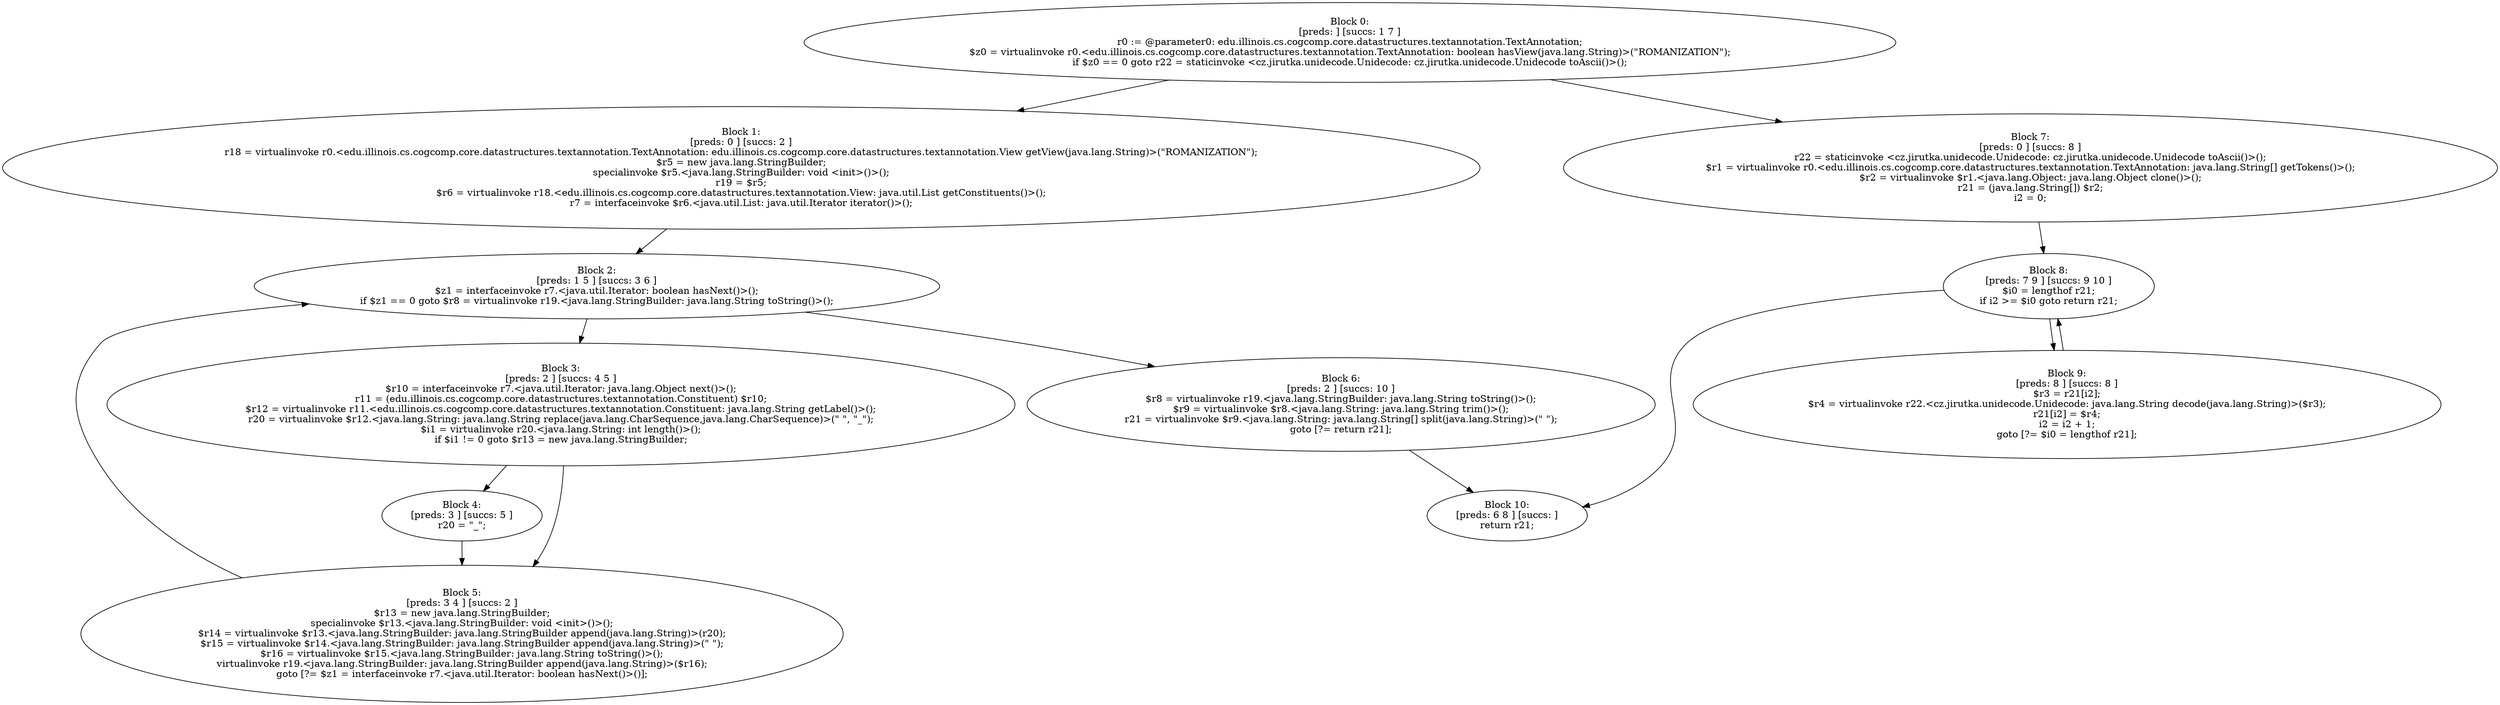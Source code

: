 digraph "unitGraph" {
    "Block 0:
[preds: ] [succs: 1 7 ]
r0 := @parameter0: edu.illinois.cs.cogcomp.core.datastructures.textannotation.TextAnnotation;
$z0 = virtualinvoke r0.<edu.illinois.cs.cogcomp.core.datastructures.textannotation.TextAnnotation: boolean hasView(java.lang.String)>(\"ROMANIZATION\");
if $z0 == 0 goto r22 = staticinvoke <cz.jirutka.unidecode.Unidecode: cz.jirutka.unidecode.Unidecode toAscii()>();
"
    "Block 1:
[preds: 0 ] [succs: 2 ]
r18 = virtualinvoke r0.<edu.illinois.cs.cogcomp.core.datastructures.textannotation.TextAnnotation: edu.illinois.cs.cogcomp.core.datastructures.textannotation.View getView(java.lang.String)>(\"ROMANIZATION\");
$r5 = new java.lang.StringBuilder;
specialinvoke $r5.<java.lang.StringBuilder: void <init>()>();
r19 = $r5;
$r6 = virtualinvoke r18.<edu.illinois.cs.cogcomp.core.datastructures.textannotation.View: java.util.List getConstituents()>();
r7 = interfaceinvoke $r6.<java.util.List: java.util.Iterator iterator()>();
"
    "Block 2:
[preds: 1 5 ] [succs: 3 6 ]
$z1 = interfaceinvoke r7.<java.util.Iterator: boolean hasNext()>();
if $z1 == 0 goto $r8 = virtualinvoke r19.<java.lang.StringBuilder: java.lang.String toString()>();
"
    "Block 3:
[preds: 2 ] [succs: 4 5 ]
$r10 = interfaceinvoke r7.<java.util.Iterator: java.lang.Object next()>();
r11 = (edu.illinois.cs.cogcomp.core.datastructures.textannotation.Constituent) $r10;
$r12 = virtualinvoke r11.<edu.illinois.cs.cogcomp.core.datastructures.textannotation.Constituent: java.lang.String getLabel()>();
r20 = virtualinvoke $r12.<java.lang.String: java.lang.String replace(java.lang.CharSequence,java.lang.CharSequence)>(\" \", \"_\");
$i1 = virtualinvoke r20.<java.lang.String: int length()>();
if $i1 != 0 goto $r13 = new java.lang.StringBuilder;
"
    "Block 4:
[preds: 3 ] [succs: 5 ]
r20 = \"_\";
"
    "Block 5:
[preds: 3 4 ] [succs: 2 ]
$r13 = new java.lang.StringBuilder;
specialinvoke $r13.<java.lang.StringBuilder: void <init>()>();
$r14 = virtualinvoke $r13.<java.lang.StringBuilder: java.lang.StringBuilder append(java.lang.String)>(r20);
$r15 = virtualinvoke $r14.<java.lang.StringBuilder: java.lang.StringBuilder append(java.lang.String)>(\" \");
$r16 = virtualinvoke $r15.<java.lang.StringBuilder: java.lang.String toString()>();
virtualinvoke r19.<java.lang.StringBuilder: java.lang.StringBuilder append(java.lang.String)>($r16);
goto [?= $z1 = interfaceinvoke r7.<java.util.Iterator: boolean hasNext()>()];
"
    "Block 6:
[preds: 2 ] [succs: 10 ]
$r8 = virtualinvoke r19.<java.lang.StringBuilder: java.lang.String toString()>();
$r9 = virtualinvoke $r8.<java.lang.String: java.lang.String trim()>();
r21 = virtualinvoke $r9.<java.lang.String: java.lang.String[] split(java.lang.String)>(\" \");
goto [?= return r21];
"
    "Block 7:
[preds: 0 ] [succs: 8 ]
r22 = staticinvoke <cz.jirutka.unidecode.Unidecode: cz.jirutka.unidecode.Unidecode toAscii()>();
$r1 = virtualinvoke r0.<edu.illinois.cs.cogcomp.core.datastructures.textannotation.TextAnnotation: java.lang.String[] getTokens()>();
$r2 = virtualinvoke $r1.<java.lang.Object: java.lang.Object clone()>();
r21 = (java.lang.String[]) $r2;
i2 = 0;
"
    "Block 8:
[preds: 7 9 ] [succs: 9 10 ]
$i0 = lengthof r21;
if i2 >= $i0 goto return r21;
"
    "Block 9:
[preds: 8 ] [succs: 8 ]
$r3 = r21[i2];
$r4 = virtualinvoke r22.<cz.jirutka.unidecode.Unidecode: java.lang.String decode(java.lang.String)>($r3);
r21[i2] = $r4;
i2 = i2 + 1;
goto [?= $i0 = lengthof r21];
"
    "Block 10:
[preds: 6 8 ] [succs: ]
return r21;
"
    "Block 0:
[preds: ] [succs: 1 7 ]
r0 := @parameter0: edu.illinois.cs.cogcomp.core.datastructures.textannotation.TextAnnotation;
$z0 = virtualinvoke r0.<edu.illinois.cs.cogcomp.core.datastructures.textannotation.TextAnnotation: boolean hasView(java.lang.String)>(\"ROMANIZATION\");
if $z0 == 0 goto r22 = staticinvoke <cz.jirutka.unidecode.Unidecode: cz.jirutka.unidecode.Unidecode toAscii()>();
"->"Block 1:
[preds: 0 ] [succs: 2 ]
r18 = virtualinvoke r0.<edu.illinois.cs.cogcomp.core.datastructures.textannotation.TextAnnotation: edu.illinois.cs.cogcomp.core.datastructures.textannotation.View getView(java.lang.String)>(\"ROMANIZATION\");
$r5 = new java.lang.StringBuilder;
specialinvoke $r5.<java.lang.StringBuilder: void <init>()>();
r19 = $r5;
$r6 = virtualinvoke r18.<edu.illinois.cs.cogcomp.core.datastructures.textannotation.View: java.util.List getConstituents()>();
r7 = interfaceinvoke $r6.<java.util.List: java.util.Iterator iterator()>();
";
    "Block 0:
[preds: ] [succs: 1 7 ]
r0 := @parameter0: edu.illinois.cs.cogcomp.core.datastructures.textannotation.TextAnnotation;
$z0 = virtualinvoke r0.<edu.illinois.cs.cogcomp.core.datastructures.textannotation.TextAnnotation: boolean hasView(java.lang.String)>(\"ROMANIZATION\");
if $z0 == 0 goto r22 = staticinvoke <cz.jirutka.unidecode.Unidecode: cz.jirutka.unidecode.Unidecode toAscii()>();
"->"Block 7:
[preds: 0 ] [succs: 8 ]
r22 = staticinvoke <cz.jirutka.unidecode.Unidecode: cz.jirutka.unidecode.Unidecode toAscii()>();
$r1 = virtualinvoke r0.<edu.illinois.cs.cogcomp.core.datastructures.textannotation.TextAnnotation: java.lang.String[] getTokens()>();
$r2 = virtualinvoke $r1.<java.lang.Object: java.lang.Object clone()>();
r21 = (java.lang.String[]) $r2;
i2 = 0;
";
    "Block 1:
[preds: 0 ] [succs: 2 ]
r18 = virtualinvoke r0.<edu.illinois.cs.cogcomp.core.datastructures.textannotation.TextAnnotation: edu.illinois.cs.cogcomp.core.datastructures.textannotation.View getView(java.lang.String)>(\"ROMANIZATION\");
$r5 = new java.lang.StringBuilder;
specialinvoke $r5.<java.lang.StringBuilder: void <init>()>();
r19 = $r5;
$r6 = virtualinvoke r18.<edu.illinois.cs.cogcomp.core.datastructures.textannotation.View: java.util.List getConstituents()>();
r7 = interfaceinvoke $r6.<java.util.List: java.util.Iterator iterator()>();
"->"Block 2:
[preds: 1 5 ] [succs: 3 6 ]
$z1 = interfaceinvoke r7.<java.util.Iterator: boolean hasNext()>();
if $z1 == 0 goto $r8 = virtualinvoke r19.<java.lang.StringBuilder: java.lang.String toString()>();
";
    "Block 2:
[preds: 1 5 ] [succs: 3 6 ]
$z1 = interfaceinvoke r7.<java.util.Iterator: boolean hasNext()>();
if $z1 == 0 goto $r8 = virtualinvoke r19.<java.lang.StringBuilder: java.lang.String toString()>();
"->"Block 3:
[preds: 2 ] [succs: 4 5 ]
$r10 = interfaceinvoke r7.<java.util.Iterator: java.lang.Object next()>();
r11 = (edu.illinois.cs.cogcomp.core.datastructures.textannotation.Constituent) $r10;
$r12 = virtualinvoke r11.<edu.illinois.cs.cogcomp.core.datastructures.textannotation.Constituent: java.lang.String getLabel()>();
r20 = virtualinvoke $r12.<java.lang.String: java.lang.String replace(java.lang.CharSequence,java.lang.CharSequence)>(\" \", \"_\");
$i1 = virtualinvoke r20.<java.lang.String: int length()>();
if $i1 != 0 goto $r13 = new java.lang.StringBuilder;
";
    "Block 2:
[preds: 1 5 ] [succs: 3 6 ]
$z1 = interfaceinvoke r7.<java.util.Iterator: boolean hasNext()>();
if $z1 == 0 goto $r8 = virtualinvoke r19.<java.lang.StringBuilder: java.lang.String toString()>();
"->"Block 6:
[preds: 2 ] [succs: 10 ]
$r8 = virtualinvoke r19.<java.lang.StringBuilder: java.lang.String toString()>();
$r9 = virtualinvoke $r8.<java.lang.String: java.lang.String trim()>();
r21 = virtualinvoke $r9.<java.lang.String: java.lang.String[] split(java.lang.String)>(\" \");
goto [?= return r21];
";
    "Block 3:
[preds: 2 ] [succs: 4 5 ]
$r10 = interfaceinvoke r7.<java.util.Iterator: java.lang.Object next()>();
r11 = (edu.illinois.cs.cogcomp.core.datastructures.textannotation.Constituent) $r10;
$r12 = virtualinvoke r11.<edu.illinois.cs.cogcomp.core.datastructures.textannotation.Constituent: java.lang.String getLabel()>();
r20 = virtualinvoke $r12.<java.lang.String: java.lang.String replace(java.lang.CharSequence,java.lang.CharSequence)>(\" \", \"_\");
$i1 = virtualinvoke r20.<java.lang.String: int length()>();
if $i1 != 0 goto $r13 = new java.lang.StringBuilder;
"->"Block 4:
[preds: 3 ] [succs: 5 ]
r20 = \"_\";
";
    "Block 3:
[preds: 2 ] [succs: 4 5 ]
$r10 = interfaceinvoke r7.<java.util.Iterator: java.lang.Object next()>();
r11 = (edu.illinois.cs.cogcomp.core.datastructures.textannotation.Constituent) $r10;
$r12 = virtualinvoke r11.<edu.illinois.cs.cogcomp.core.datastructures.textannotation.Constituent: java.lang.String getLabel()>();
r20 = virtualinvoke $r12.<java.lang.String: java.lang.String replace(java.lang.CharSequence,java.lang.CharSequence)>(\" \", \"_\");
$i1 = virtualinvoke r20.<java.lang.String: int length()>();
if $i1 != 0 goto $r13 = new java.lang.StringBuilder;
"->"Block 5:
[preds: 3 4 ] [succs: 2 ]
$r13 = new java.lang.StringBuilder;
specialinvoke $r13.<java.lang.StringBuilder: void <init>()>();
$r14 = virtualinvoke $r13.<java.lang.StringBuilder: java.lang.StringBuilder append(java.lang.String)>(r20);
$r15 = virtualinvoke $r14.<java.lang.StringBuilder: java.lang.StringBuilder append(java.lang.String)>(\" \");
$r16 = virtualinvoke $r15.<java.lang.StringBuilder: java.lang.String toString()>();
virtualinvoke r19.<java.lang.StringBuilder: java.lang.StringBuilder append(java.lang.String)>($r16);
goto [?= $z1 = interfaceinvoke r7.<java.util.Iterator: boolean hasNext()>()];
";
    "Block 4:
[preds: 3 ] [succs: 5 ]
r20 = \"_\";
"->"Block 5:
[preds: 3 4 ] [succs: 2 ]
$r13 = new java.lang.StringBuilder;
specialinvoke $r13.<java.lang.StringBuilder: void <init>()>();
$r14 = virtualinvoke $r13.<java.lang.StringBuilder: java.lang.StringBuilder append(java.lang.String)>(r20);
$r15 = virtualinvoke $r14.<java.lang.StringBuilder: java.lang.StringBuilder append(java.lang.String)>(\" \");
$r16 = virtualinvoke $r15.<java.lang.StringBuilder: java.lang.String toString()>();
virtualinvoke r19.<java.lang.StringBuilder: java.lang.StringBuilder append(java.lang.String)>($r16);
goto [?= $z1 = interfaceinvoke r7.<java.util.Iterator: boolean hasNext()>()];
";
    "Block 5:
[preds: 3 4 ] [succs: 2 ]
$r13 = new java.lang.StringBuilder;
specialinvoke $r13.<java.lang.StringBuilder: void <init>()>();
$r14 = virtualinvoke $r13.<java.lang.StringBuilder: java.lang.StringBuilder append(java.lang.String)>(r20);
$r15 = virtualinvoke $r14.<java.lang.StringBuilder: java.lang.StringBuilder append(java.lang.String)>(\" \");
$r16 = virtualinvoke $r15.<java.lang.StringBuilder: java.lang.String toString()>();
virtualinvoke r19.<java.lang.StringBuilder: java.lang.StringBuilder append(java.lang.String)>($r16);
goto [?= $z1 = interfaceinvoke r7.<java.util.Iterator: boolean hasNext()>()];
"->"Block 2:
[preds: 1 5 ] [succs: 3 6 ]
$z1 = interfaceinvoke r7.<java.util.Iterator: boolean hasNext()>();
if $z1 == 0 goto $r8 = virtualinvoke r19.<java.lang.StringBuilder: java.lang.String toString()>();
";
    "Block 6:
[preds: 2 ] [succs: 10 ]
$r8 = virtualinvoke r19.<java.lang.StringBuilder: java.lang.String toString()>();
$r9 = virtualinvoke $r8.<java.lang.String: java.lang.String trim()>();
r21 = virtualinvoke $r9.<java.lang.String: java.lang.String[] split(java.lang.String)>(\" \");
goto [?= return r21];
"->"Block 10:
[preds: 6 8 ] [succs: ]
return r21;
";
    "Block 7:
[preds: 0 ] [succs: 8 ]
r22 = staticinvoke <cz.jirutka.unidecode.Unidecode: cz.jirutka.unidecode.Unidecode toAscii()>();
$r1 = virtualinvoke r0.<edu.illinois.cs.cogcomp.core.datastructures.textannotation.TextAnnotation: java.lang.String[] getTokens()>();
$r2 = virtualinvoke $r1.<java.lang.Object: java.lang.Object clone()>();
r21 = (java.lang.String[]) $r2;
i2 = 0;
"->"Block 8:
[preds: 7 9 ] [succs: 9 10 ]
$i0 = lengthof r21;
if i2 >= $i0 goto return r21;
";
    "Block 8:
[preds: 7 9 ] [succs: 9 10 ]
$i0 = lengthof r21;
if i2 >= $i0 goto return r21;
"->"Block 9:
[preds: 8 ] [succs: 8 ]
$r3 = r21[i2];
$r4 = virtualinvoke r22.<cz.jirutka.unidecode.Unidecode: java.lang.String decode(java.lang.String)>($r3);
r21[i2] = $r4;
i2 = i2 + 1;
goto [?= $i0 = lengthof r21];
";
    "Block 8:
[preds: 7 9 ] [succs: 9 10 ]
$i0 = lengthof r21;
if i2 >= $i0 goto return r21;
"->"Block 10:
[preds: 6 8 ] [succs: ]
return r21;
";
    "Block 9:
[preds: 8 ] [succs: 8 ]
$r3 = r21[i2];
$r4 = virtualinvoke r22.<cz.jirutka.unidecode.Unidecode: java.lang.String decode(java.lang.String)>($r3);
r21[i2] = $r4;
i2 = i2 + 1;
goto [?= $i0 = lengthof r21];
"->"Block 8:
[preds: 7 9 ] [succs: 9 10 ]
$i0 = lengthof r21;
if i2 >= $i0 goto return r21;
";
}
